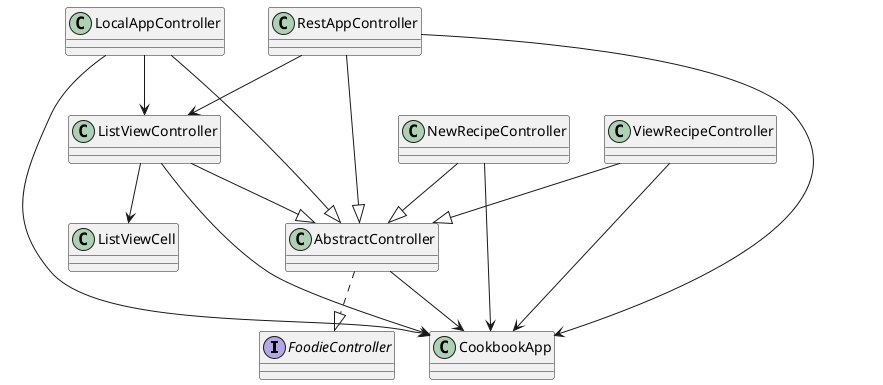 @startuml
interface FoodieController
class AbstractController
class LocalAppController
class RestAppController
class ListViewController
class NewRecipeController
class ViewRecipeController
class ListViewCell
class CookbookApp

AbstractController ..|> FoodieController
NewRecipeController --|> AbstractController
LocalAppController --|> AbstractController
ListViewController --|> AbstractController
RestAppController --|> AbstractController
ViewRecipeController --|> AbstractController
RestAppController --> ListViewController
LocalAppController --> ListViewController
ListViewController --> ListViewCell
AbstractController --> CookbookApp
LocalAppController --> CookbookApp
RestAppController --> CookbookApp
ListViewController --> CookbookApp
NewRecipeController --> CookbookApp
ViewRecipeController --> CookbookApp
@enduml